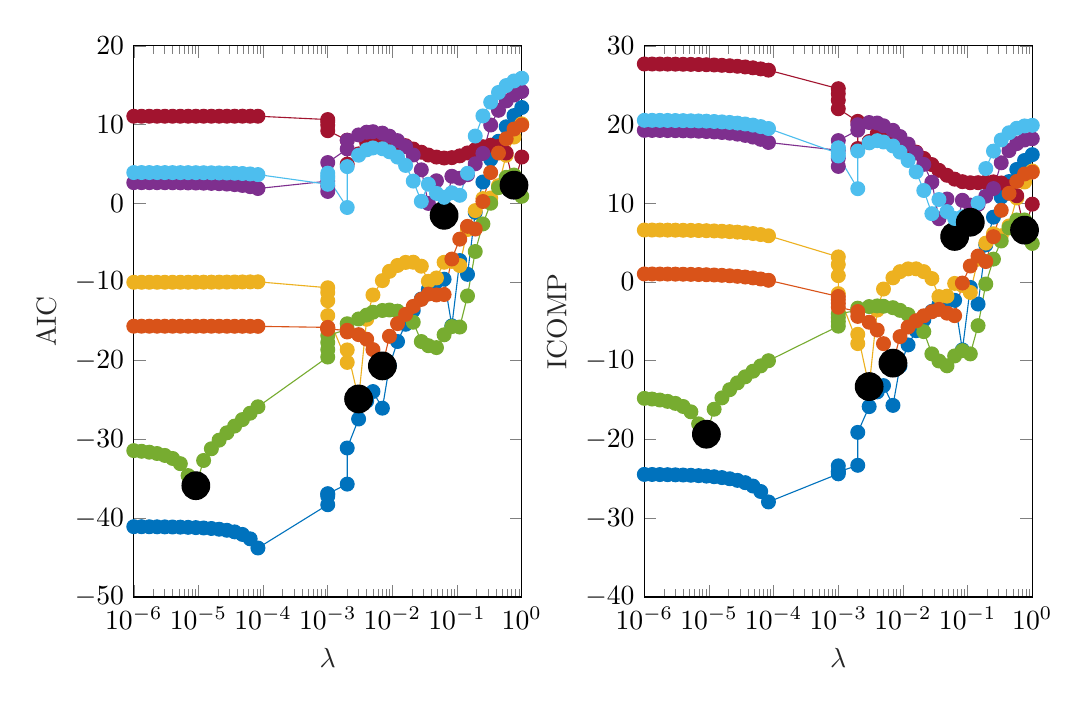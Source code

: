% This file was created by matlab2tikz.
%
\definecolor{mycolor1}{rgb}{0.0,0.447,0.741}%
\definecolor{mycolor2}{rgb}{0.929,0.694,0.125}%
\definecolor{mycolor3}{rgb}{0.466,0.674,0.188}%
\definecolor{mycolor4}{rgb}{0.635,0.078,0.184}%
\definecolor{mycolor5}{rgb}{0.85,0.325,0.098}%
\definecolor{mycolor6}{rgb}{0.494,0.184,0.556}%
\definecolor{mycolor7}{rgb}{0.301,0.745,0.933}%
%
\begin{tikzpicture}

\begin{axis}[%
width=4.927cm,
height=7cm,
at={(0cm,0cm)},
scale only axis,
xmode=log,
xmin=1e-06,
xmax=1,
xminorticks=true,
xlabel style={font=\color{white!15!black}},
xlabel={$\lambda$},
ymin=-50,
ymax=20,
ylabel style={font=\color{white!15!black}},
ylabel={AIC},
axis background/.style={fill=white}
]
\addplot [color=mycolor1, mark size=2.5pt, mark=*, mark options={solid, fill=mycolor1, mycolor1}, forget plot]
  table[row sep=crcr]{%
1e-06	-41.071\\
1.318e-06	-41.075\\
1.738e-06	-41.081\\
2.291e-06	-41.089\\
3.02e-06	-41.099\\
3.981e-06	-41.113\\
5.248e-06	-41.131\\
6.918e-06	-41.156\\
9.12e-06	-41.19\\
1.202e-05	-41.237\\
1.585e-05	-41.303\\
2.089e-05	-41.396\\
2.754e-05	-41.531\\
3.631e-05	-41.735\\
4.786e-05	-42.057\\
6.31e-05	-42.614\\
8.318e-05	-43.78\\
0.0	-49.412\\
0.0	-43.12\\
0.0	-41.703\\
0.0	-41.133\\
0.0	-41.783\\
0.0	-41.631\\
0.001	-38.286\\
0.001	-36.9\\
0.001	-37.197\\
0.001	-36.903\\
0.002	-35.667\\
0.002	-31.08\\
0.003	-27.397\\
0.004	-25.118\\
0.005	-23.911\\
0.007	-26.022\\
0.009	-20.628\\
0.012	-17.554\\
0.016	-15.367\\
0.021	-13.616\\
0.028	-12.153\\
0.036	-10.924\\
0.048	-9.974\\
0.063	-9.641\\
0.083	-15.569\\
0.11	-7.272\\
0.145	-9.027\\
0.191	-1.153\\
0.251	2.706\\
0.331	5.581\\
0.437	7.877\\
0.575	9.715\\
0.759	11.141\\
1	12.164\\
};
\addplot [color=black, draw=none, mark size=5.0pt, mark=*, mark options={solid, fill=black, black}, forget plot]
  table[row sep=crcr]{%
0.0	-49.412\\
};
\addplot [color=mycolor2, mark size=2.5pt, mark=*, mark options={solid, fill=mycolor2, mycolor2}, forget plot]
  table[row sep=crcr]{%
1e-06	-10.032\\
1.318e-06	-10.032\\
1.738e-06	-10.031\\
2.291e-06	-10.031\\
3.02e-06	-10.03\\
3.981e-06	-10.029\\
5.248e-06	-10.027\\
6.918e-06	-10.025\\
9.12e-06	-10.023\\
1.202e-05	-10.02\\
1.585e-05	-10.016\\
2.089e-05	-10.011\\
2.754e-05	-10.005\\
3.631e-05	-9.997\\
4.786e-05	-9.989\\
6.31e-05	-9.98\\
8.318e-05	-9.973\\
0.0	-9.969\\
0.0	-9.974\\
0.0	-9.997\\
0.0	-10.052\\
0.0	-10.164\\
0.0	-10.368\\
0.001	-10.726\\
0.001	-11.334\\
0.001	-12.37\\
0.001	-14.262\\
0.002	-20.208\\
0.002	-18.624\\
0.003	-24.852\\
0.004	-14.729\\
0.005	-11.646\\
0.007	-9.822\\
0.009	-8.642\\
0.012	-7.897\\
0.016	-7.508\\
0.021	-7.486\\
0.028	-7.99\\
0.036	-9.91\\
0.048	-9.482\\
0.063	-7.493\\
0.083	-7.379\\
0.11	-7.909\\
0.145	-3.327\\
0.191	-0.93\\
0.251	0.599\\
0.331	0.672\\
0.437	2.238\\
0.575	6.1\\
0.759	8.412\\
1	10.087\\
};
\addplot [color=black, draw=none, mark size=5.0pt, mark=*, mark options={solid, fill=black, black}, forget plot]
  table[row sep=crcr]{%
0.003	-24.852\\
};
\addplot [color=mycolor3, mark size=2.5pt, mark=*, mark options={solid, fill=mycolor3, mycolor3}, forget plot]
  table[row sep=crcr]{%
1e-06	-31.413\\
1.318e-06	-31.496\\
1.738e-06	-31.613\\
2.291e-06	-31.779\\
3.02e-06	-32.024\\
3.981e-06	-32.407\\
5.248e-06	-33.071\\
6.918e-06	-34.579\\
9.12e-06	-35.868\\
1.202e-05	-32.664\\
1.585e-05	-31.18\\
2.089e-05	-30.084\\
2.754e-05	-29.15\\
3.631e-05	-28.293\\
4.786e-05	-27.472\\
6.31e-05	-26.661\\
8.318e-05	-25.844\\
0.0	-25.01\\
0.0	-24.153\\
0.0	-23.269\\
0.0	-22.359\\
0.0	-21.427\\
0.0	-20.479\\
0.001	-19.527\\
0.001	-18.586\\
0.001	-17.673\\
0.001	-16.808\\
0.002	-16.01\\
0.002	-15.299\\
0.003	-14.691\\
0.004	-14.198\\
0.005	-13.834\\
0.007	-13.612\\
0.009	-13.553\\
0.012	-13.701\\
0.016	-14.143\\
0.021	-15.108\\
0.028	-17.557\\
0.036	-18.088\\
0.048	-18.329\\
0.063	-16.704\\
0.083	-15.66\\
0.11	-15.715\\
0.145	-11.767\\
0.191	-6.126\\
0.251	-2.624\\
0.331	0.006\\
0.437	1.986\\
0.575	3.299\\
0.759	3.592\\
1	0.887\\
};
\addplot [color=black, draw=none, mark size=5.0pt, mark=*, mark options={solid, fill=black, black}, forget plot]
  table[row sep=crcr]{%
9.12e-06	-35.868\\
};
\addplot [color=mycolor4, mark size=2.5pt, mark=*, mark options={solid, fill=mycolor4, mycolor4}, forget plot]
  table[row sep=crcr]{%
1e-06	11.054\\
1.318e-06	11.054\\
1.738e-06	11.054\\
2.291e-06	11.055\\
3.02e-06	11.055\\
3.981e-06	11.055\\
5.248e-06	11.055\\
6.918e-06	11.056\\
9.12e-06	11.056\\
1.202e-05	11.056\\
1.585e-05	11.057\\
2.089e-05	11.058\\
2.754e-05	11.059\\
3.631e-05	11.059\\
4.786e-05	11.06\\
6.31e-05	11.059\\
8.318e-05	11.057\\
0.0	11.052\\
0.0	11.041\\
0.0	11.02\\
0.0	10.982\\
0.0	10.917\\
0.0	10.809\\
0.001	10.633\\
0.001	10.354\\
0.001	9.915\\
0.001	9.216\\
0.002	8.015\\
0.002	4.973\\
0.003	6.275\\
0.004	7.68\\
0.005	8.118\\
0.007	8.17\\
0.009	8.002\\
0.012	7.698\\
0.016	7.314\\
0.021	6.895\\
0.028	6.486\\
0.036	6.13\\
0.048	5.869\\
0.063	5.748\\
0.083	5.797\\
0.11	6.024\\
0.145	6.391\\
0.191	6.815\\
0.251	7.186\\
0.331	7.377\\
0.437	7.221\\
0.575	6.377\\
0.759	2.299\\
1	5.874\\
};
\addplot [color=black, draw=none, mark size=5.0pt, mark=*, mark options={solid, fill=black, black}, forget plot]
  table[row sep=crcr]{%
0.759	2.299\\
};
\addplot [color=mycolor5, mark size=2.5pt, mark=*, mark options={solid, fill=mycolor5, mycolor5}, forget plot]
  table[row sep=crcr]{%
1e-06	-15.612\\
1.318e-06	-15.612\\
1.738e-06	-15.612\\
2.291e-06	-15.612\\
3.02e-06	-15.613\\
3.981e-06	-15.613\\
5.248e-06	-15.613\\
6.918e-06	-15.613\\
9.12e-06	-15.614\\
1.202e-05	-15.614\\
1.585e-05	-15.615\\
2.089e-05	-15.616\\
2.754e-05	-15.618\\
3.631e-05	-15.62\\
4.786e-05	-15.622\\
6.31e-05	-15.625\\
8.318e-05	-15.63\\
0.0	-15.636\\
0.0	-15.644\\
0.0	-15.655\\
0.0	-15.67\\
0.0	-15.691\\
0.0	-15.719\\
0.001	-15.759\\
0.001	-15.812\\
0.001	-15.886\\
0.001	-15.989\\
0.002	-16.135\\
0.002	-16.347\\
0.003	-16.68\\
0.004	-17.262\\
0.005	-18.581\\
0.007	-20.655\\
0.009	-16.891\\
0.012	-15.284\\
0.016	-14.102\\
0.021	-13.095\\
0.028	-12.205\\
0.036	-11.529\\
0.048	-11.639\\
0.063	-11.589\\
0.083	-7.08\\
0.11	-4.553\\
0.145	-2.929\\
0.191	-3.274\\
0.251	0.226\\
0.331	3.905\\
0.437	6.379\\
0.575	8.197\\
0.759	9.429\\
1	9.942\\
};
\addplot [color=black, draw=none, mark size=5.0pt, mark=*, mark options={solid, fill=black, black}, forget plot]
  table[row sep=crcr]{%
0.007	-20.655\\
};
\addplot [color=mycolor6, mark size=2.5pt, mark=*, mark options={solid, fill=mycolor6, mycolor6}, forget plot]
  table[row sep=crcr]{%
1e-06	2.623\\
1.318e-06	2.621\\
1.738e-06	2.618\\
2.291e-06	2.615\\
3.02e-06	2.611\\
3.981e-06	2.605\\
5.248e-06	2.597\\
6.918e-06	2.586\\
9.12e-06	2.572\\
1.202e-05	2.553\\
1.585e-05	2.526\\
2.089e-05	2.49\\
2.754e-05	2.44\\
3.631e-05	2.368\\
4.786e-05	2.265\\
6.31e-05	2.112\\
8.318e-05	1.874\\
0.0	1.485\\
0.0	0.769\\
0.0	-1.015\\
0.0	-1.232\\
0.0	1.308\\
0.0	2.398\\
0.001	2.815\\
0.001	2.158\\
0.001	1.506\\
0.001	5.175\\
0.002	6.899\\
0.002	7.998\\
0.003	8.683\\
0.004	9.031\\
0.005	9.092\\
0.007	8.908\\
0.009	8.522\\
0.012	7.96\\
0.016	7.206\\
0.021	6.133\\
0.028	4.25\\
0.036	-0.02\\
0.048	2.859\\
0.063	-1.527\\
0.083	3.433\\
0.11	3.181\\
0.145	3.628\\
0.191	5.018\\
0.251	6.335\\
0.331	9.942\\
0.437	11.807\\
0.575	12.993\\
0.759	13.749\\
1	14.19\\
};
\addplot [color=black, draw=none, mark size=5.0pt, mark=*, mark options={solid, fill=black, black}, forget plot]
  table[row sep=crcr]{%
0.063	-1.527\\
};
\addplot [color=mycolor7, mark size=2.5pt, mark=*, mark options={solid, fill=mycolor7, mycolor7}, forget plot]
  table[row sep=crcr]{%
1e-06	3.902\\
1.318e-06	3.902\\
1.738e-06	3.901\\
2.291e-06	3.9\\
3.02e-06	3.898\\
3.981e-06	3.896\\
5.248e-06	3.894\\
6.918e-06	3.891\\
9.12e-06	3.886\\
1.202e-05	3.88\\
1.585e-05	3.871\\
2.089e-05	3.859\\
2.754e-05	3.842\\
3.631e-05	3.818\\
4.786e-05	3.782\\
6.31e-05	3.729\\
8.318e-05	3.648\\
0.0	3.521\\
0.0	3.315\\
0.0	2.965\\
0.0	2.317\\
0.0	0.782\\
0.0	-0.574\\
0.001	2.41\\
0.001	3.487\\
0.001	3.828\\
0.001	3.223\\
0.002	-0.534\\
0.002	4.658\\
0.003	6.103\\
0.004	6.792\\
0.005	7.029\\
0.007	6.926\\
0.009	6.538\\
0.012	5.868\\
0.016	4.808\\
0.021	2.82\\
0.028	0.25\\
0.036	2.421\\
0.048	1.258\\
0.063	0.755\\
0.083	1.332\\
0.11	1.012\\
0.145	3.808\\
0.191	8.538\\
0.251	11.095\\
0.331	12.836\\
0.437	14.075\\
0.575	14.948\\
0.759	15.534\\
1	15.888\\
};
\addplot [color=black, draw=none, mark size=5.0pt, mark=*, mark options={solid, fill=black, black}, forget plot]
  table[row sep=crcr]{%
0.0	-0.574\\
};
\end{axis}

\begin{axis}[%
width=4.927cm,
height=7cm,
at={(6.484cm,0cm)},
scale only axis,
xmode=log,
xmin=1e-06,
xmax=1,
xminorticks=true,
xlabel style={font=\color{white!15!black}},
xlabel={$\lambda$},
ymin=-40,
ymax=30,
ylabel style={font=\color{white!15!black}},
ylabel={ICOMP},
axis background/.style={fill=white}
]
\addplot [color=mycolor1, mark size=2.5pt, mark=*, mark options={solid, fill=mycolor1, mycolor1}, forget plot]
  table[row sep=crcr]{%
1e-06	-24.434\\
1.318e-06	-24.442\\
1.738e-06	-24.453\\
2.291e-06	-24.467\\
3.02e-06	-24.486\\
3.981e-06	-24.512\\
5.248e-06	-24.545\\
6.918e-06	-24.59\\
9.12e-06	-24.649\\
1.202e-05	-24.729\\
1.585e-05	-24.838\\
2.089e-05	-24.985\\
2.754e-05	-25.19\\
3.631e-05	-25.481\\
4.786e-05	-25.912\\
6.31e-05	-26.603\\
8.318e-05	-27.93\\
0.0	-33.753\\
0.0	-27.683\\
0.0	-26.518\\
0.0	-26.228\\
0.0	-27.185\\
0.0	-27.362\\
0.001	-24.365\\
0.001	-23.345\\
0.001	-24.02\\
0.001	-24.116\\
0.002	-23.279\\
0.002	-19.098\\
0.003	-15.824\\
0.004	-13.955\\
0.005	-13.155\\
0.007	-15.668\\
0.009	-10.671\\
0.012	-7.986\\
0.016	-6.184\\
0.021	-4.811\\
0.028	-3.724\\
0.036	-2.867\\
0.048	-2.288\\
0.063	-2.325\\
0.083	-8.621\\
0.11	-0.687\\
0.145	-2.8\\
0.191	4.722\\
0.251	8.24\\
0.331	10.783\\
0.437	12.762\\
0.575	14.296\\
0.759	15.431\\
1	16.178\\
};
\addplot [color=black, draw=none, mark size=5.0pt, mark=*, mark options={solid, fill=black, black}, forget plot]
  table[row sep=crcr]{%
0.0	-33.753\\
};
\addplot [color=mycolor2, mark size=2.5pt, mark=*, mark options={solid, fill=mycolor2, mycolor2}, forget plot]
  table[row sep=crcr]{%
1e-06	6.604\\
1.318e-06	6.601\\
1.738e-06	6.596\\
2.291e-06	6.59\\
3.02e-06	6.583\\
3.981e-06	6.572\\
5.248e-06	6.559\\
6.918e-06	6.541\\
9.12e-06	6.518\\
1.202e-05	6.488\\
1.585e-05	6.45\\
2.089e-05	6.4\\
2.754e-05	6.337\\
3.631e-05	6.256\\
4.786e-05	6.156\\
6.31e-05	6.031\\
8.318e-05	5.877\\
0.0	5.69\\
0.0	5.463\\
0.0	5.188\\
0.0	4.852\\
0.0	4.435\\
0.0	3.901\\
0.001	3.194\\
0.001	2.221\\
0.001	0.807\\
0.001	-1.475\\
0.002	-7.82\\
0.002	-6.642\\
0.003	-13.279\\
0.004	-3.566\\
0.005	-0.89\\
0.007	0.532\\
0.009	1.315\\
0.012	1.67\\
0.016	1.676\\
0.021	1.319\\
0.028	0.439\\
0.036	-1.853\\
0.048	-1.796\\
0.063	-0.177\\
0.083	-0.43\\
0.11	-1.324\\
0.145	2.899\\
0.191	4.945\\
0.251	6.132\\
0.331	5.874\\
0.437	7.123\\
0.575	10.68\\
0.759	12.702\\
1	14.101\\
};
\addplot [color=black, draw=none, mark size=5.0pt, mark=*, mark options={solid, fill=black, black}, forget plot]
  table[row sep=crcr]{%
0.003	-13.279\\
};
\addplot [color=mycolor3, mark size=2.5pt, mark=*, mark options={solid, fill=mycolor3, mycolor3}, forget plot]
  table[row sep=crcr]{%
1e-06	-14.776\\
1.318e-06	-14.863\\
1.738e-06	-14.985\\
2.291e-06	-15.158\\
3.02e-06	-15.412\\
3.981e-06	-15.806\\
5.248e-06	-16.485\\
6.918e-06	-18.013\\
9.12e-06	-19.327\\
1.202e-05	-16.156\\
1.585e-05	-14.715\\
2.089e-05	-13.674\\
2.754e-05	-12.809\\
3.631e-05	-12.04\\
4.786e-05	-11.327\\
6.31e-05	-10.65\\
8.318e-05	-9.994\\
0.0	-9.351\\
0.0	-8.716\\
0.0	-8.084\\
0.0	-7.454\\
0.0	-6.828\\
0.0	-6.21\\
0.001	-5.607\\
0.001	-5.031\\
0.001	-4.497\\
0.001	-4.021\\
0.002	-3.622\\
0.002	-3.317\\
0.003	-3.118\\
0.004	-3.035\\
0.005	-3.078\\
0.007	-3.259\\
0.009	-3.596\\
0.012	-4.133\\
0.016	-4.96\\
0.021	-6.303\\
0.028	-9.127\\
0.036	-10.031\\
0.048	-10.643\\
0.063	-9.388\\
0.083	-8.711\\
0.11	-9.13\\
0.145	-5.541\\
0.191	-0.251\\
0.251	2.909\\
0.331	5.209\\
0.437	6.871\\
0.575	7.88\\
0.759	7.882\\
1	4.9\\
};
\addplot [color=black, draw=none, mark size=5.0pt, mark=*, mark options={solid, fill=black, black}, forget plot]
  table[row sep=crcr]{%
9.12e-06	-19.327\\
};
\addplot [color=mycolor4, mark size=2.5pt, mark=*, mark options={solid, fill=mycolor4, mycolor4}, forget plot]
  table[row sep=crcr]{%
1e-06	27.691\\
1.318e-06	27.687\\
1.738e-06	27.682\\
2.291e-06	27.676\\
3.02e-06	27.667\\
3.981e-06	27.656\\
5.248e-06	27.641\\
6.918e-06	27.622\\
9.12e-06	27.597\\
1.202e-05	27.564\\
1.585e-05	27.522\\
2.089e-05	27.468\\
2.754e-05	27.4\\
3.631e-05	27.313\\
4.786e-05	27.204\\
6.31e-05	27.07\\
8.318e-05	26.907\\
0.0	26.711\\
0.0	26.478\\
0.0	26.205\\
0.0	25.887\\
0.0	25.515\\
0.0	25.078\\
0.001	24.554\\
0.001	23.909\\
0.001	23.092\\
0.001	22.003\\
0.002	20.403\\
0.002	16.955\\
0.003	17.848\\
0.004	18.843\\
0.005	18.874\\
0.007	18.523\\
0.009	17.959\\
0.012	17.265\\
0.016	16.497\\
0.021	15.7\\
0.028	14.916\\
0.036	14.187\\
0.048	13.555\\
0.063	13.064\\
0.083	12.746\\
0.11	12.609\\
0.145	12.617\\
0.191	12.69\\
0.251	12.719\\
0.331	12.58\\
0.437	12.106\\
0.575	10.957\\
0.759	6.589\\
1	9.888\\
};
\addplot [color=black, draw=none, mark size=5.0pt, mark=*, mark options={solid, fill=black, black}, forget plot]
  table[row sep=crcr]{%
0.759	6.589\\
};
\addplot [color=mycolor5, mark size=2.5pt, mark=*, mark options={solid, fill=mycolor5, mycolor5}, forget plot]
  table[row sep=crcr]{%
1e-06	1.025\\
1.318e-06	1.021\\
1.738e-06	1.015\\
2.291e-06	1.009\\
3.02e-06	1.0\\
3.981e-06	0.988\\
5.248e-06	0.973\\
6.918e-06	0.953\\
9.12e-06	0.927\\
1.202e-05	0.893\\
1.585e-05	0.85\\
2.089e-05	0.794\\
2.754e-05	0.723\\
3.631e-05	0.634\\
4.786e-05	0.523\\
6.31e-05	0.386\\
8.318e-05	0.22\\
0.0	0.023\\
0.0	-0.207\\
0.0	-0.47\\
0.0	-0.766\\
0.0	-1.093\\
0.0	-1.451\\
0.001	-1.838\\
0.001	-2.257\\
0.001	-2.71\\
0.001	-3.202\\
0.002	-3.747\\
0.002	-4.365\\
0.003	-5.107\\
0.004	-6.099\\
0.005	-7.825\\
0.007	-10.302\\
0.009	-6.934\\
0.012	-5.717\\
0.016	-4.918\\
0.021	-4.29\\
0.028	-3.775\\
0.036	-3.472\\
0.048	-3.953\\
0.063	-4.273\\
0.083	-0.132\\
0.11	2.032\\
0.145	3.298\\
0.191	2.601\\
0.251	5.759\\
0.331	9.108\\
0.437	11.264\\
0.575	12.777\\
0.759	13.72\\
1	13.956\\
};
\addplot [color=black, draw=none, mark size=5.0pt, mark=*, mark options={solid, fill=black, black}, forget plot]
  table[row sep=crcr]{%
0.007	-10.302\\
};
\addplot [color=mycolor6, mark size=2.5pt, mark=*, mark options={solid, fill=mycolor6, mycolor6}, forget plot]
  table[row sep=crcr]{%
1e-06	19.26\\
1.318e-06	19.254\\
1.738e-06	19.246\\
2.291e-06	19.236\\
3.02e-06	19.223\\
3.981e-06	19.206\\
5.248e-06	19.183\\
6.918e-06	19.152\\
9.12e-06	19.113\\
1.202e-05	19.06\\
1.585e-05	18.991\\
2.089e-05	18.901\\
2.754e-05	18.781\\
3.631e-05	18.622\\
4.786e-05	18.41\\
6.31e-05	18.123\\
8.318e-05	17.724\\
0.0	17.144\\
0.0	16.207\\
0.0	14.17\\
0.0	13.672\\
0.0	15.906\\
0.0	16.667\\
0.001	16.736\\
0.001	15.713\\
0.001	14.683\\
0.001	17.962\\
0.002	19.287\\
0.002	19.98\\
0.003	20.256\\
0.004	20.194\\
0.005	19.848\\
0.007	19.261\\
0.009	18.479\\
0.012	17.527\\
0.016	16.39\\
0.021	14.938\\
0.028	12.68\\
0.036	8.037\\
0.048	10.545\\
0.063	5.789\\
0.083	10.382\\
0.11	9.766\\
0.145	9.854\\
0.191	10.893\\
0.251	11.869\\
0.331	15.144\\
0.437	16.692\\
0.575	17.573\\
0.759	18.04\\
1	18.203\\
};
\addplot [color=black, draw=none, mark size=5.0pt, mark=*, mark options={solid, fill=black, black}, forget plot]
  table[row sep=crcr]{%
0.063	5.789\\
};
\addplot [color=mycolor7, mark size=2.5pt, mark=*, mark options={solid, fill=mycolor7, mycolor7}, forget plot]
  table[row sep=crcr]{%
1e-06	20.539\\
1.318e-06	20.535\\
1.738e-06	20.529\\
2.291e-06	20.521\\
3.02e-06	20.511\\
3.981e-06	20.497\\
5.248e-06	20.48\\
6.918e-06	20.457\\
9.12e-06	20.427\\
1.202e-05	20.388\\
1.585e-05	20.336\\
2.089e-05	20.27\\
2.754e-05	20.183\\
3.631e-05	20.071\\
4.786e-05	19.927\\
6.31e-05	19.74\\
8.318e-05	19.498\\
0.0	19.18\\
0.0	18.752\\
0.0	18.151\\
0.0	17.221\\
0.0	15.38\\
0.0	13.695\\
0.001	16.331\\
0.001	17.043\\
0.001	17.005\\
0.001	16.01\\
0.002	11.854\\
0.002	16.64\\
0.003	17.676\\
0.004	17.956\\
0.005	17.785\\
0.007	17.28\\
0.009	16.495\\
0.012	15.435\\
0.016	13.992\\
0.021	11.625\\
0.028	8.679\\
0.036	10.478\\
0.048	8.944\\
0.063	8.071\\
0.083	8.281\\
0.11	7.597\\
0.145	10.035\\
0.191	14.413\\
0.251	16.628\\
0.331	18.039\\
0.437	18.96\\
0.575	19.528\\
0.759	19.824\\
1	19.901\\
};
\addplot [color=black, draw=none, mark size=5.0pt, mark=*, mark options={solid, fill=black, black}, forget plot]
  table[row sep=crcr]{%
0.11	7.597\\
};
\end{axis}
\end{tikzpicture}%